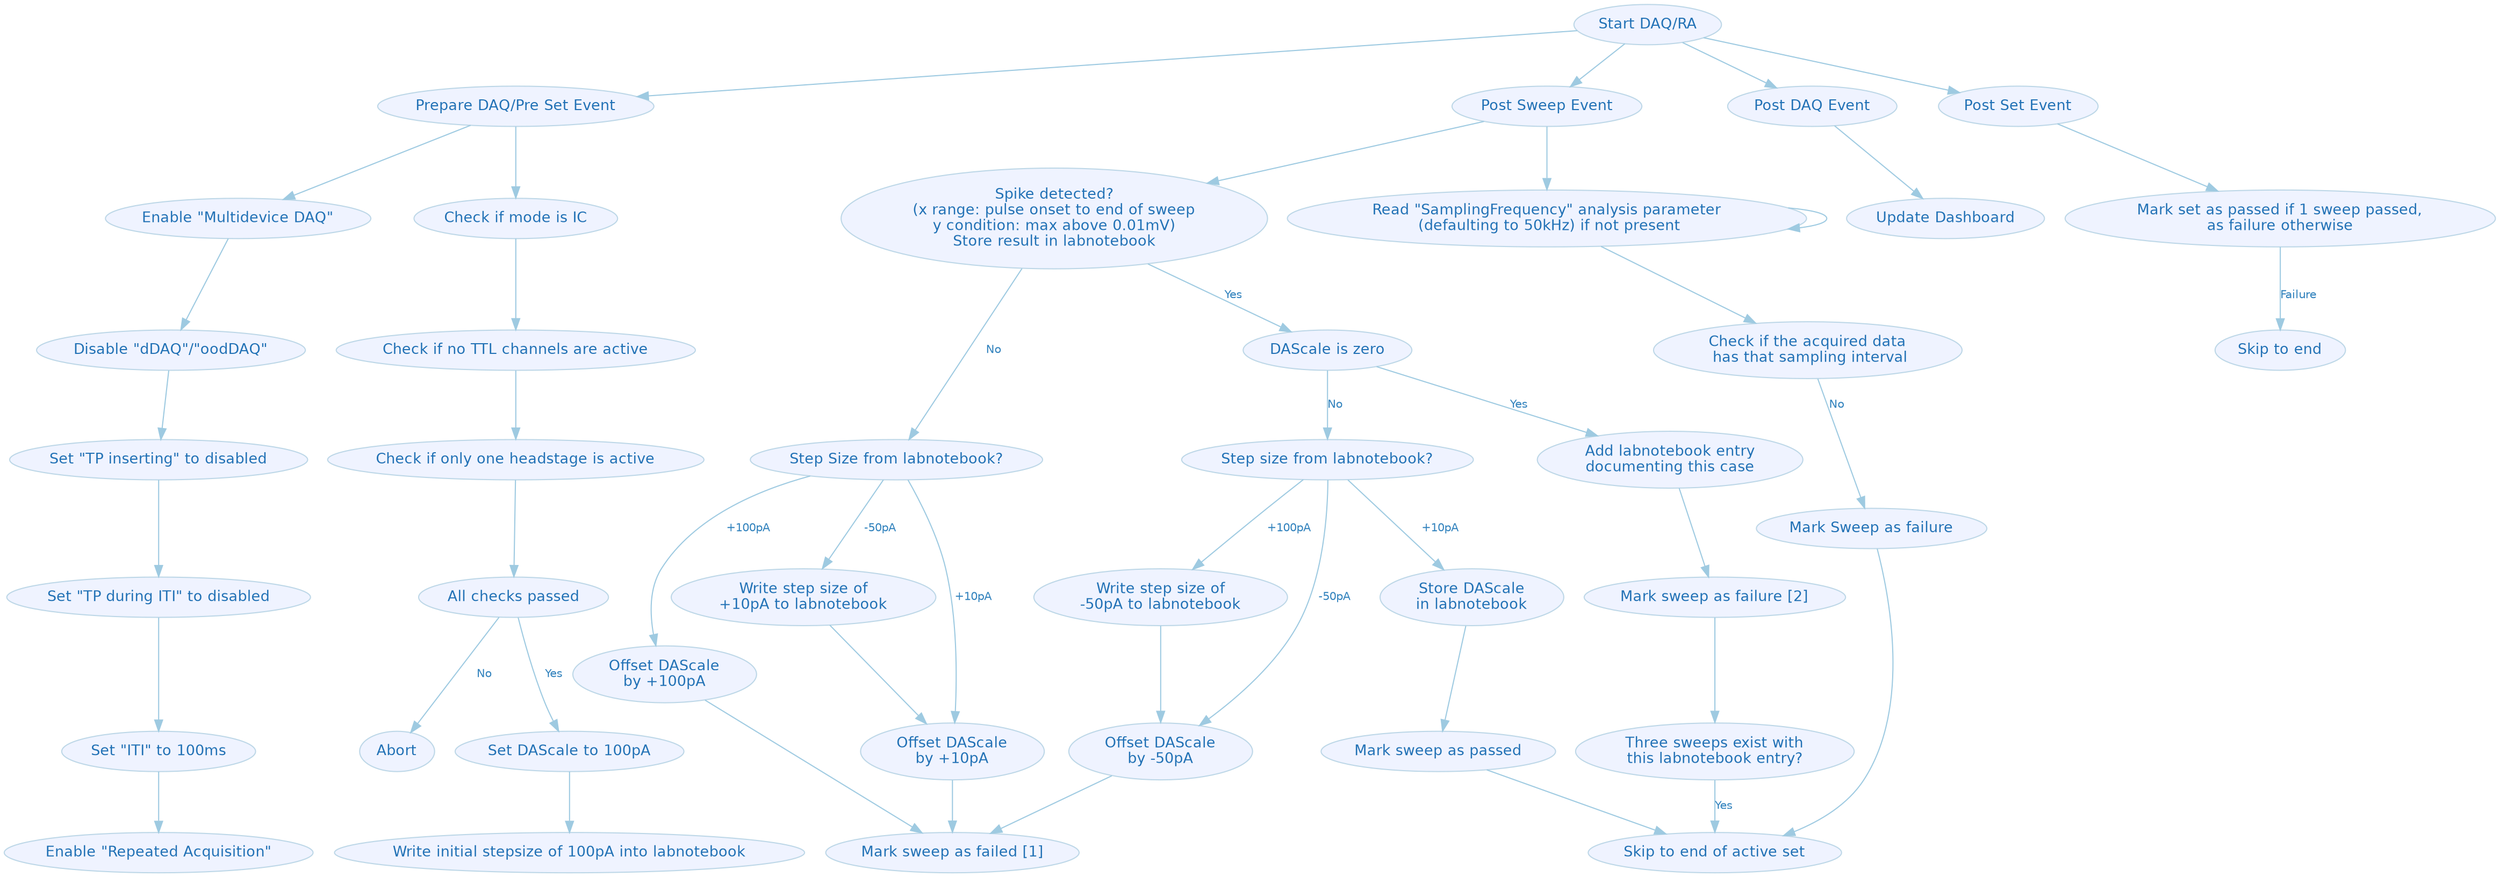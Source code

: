 digraph G {
	graph [center=true,
		color=white,
		compound=true,
		fontcolor=black,
		fontname=Helvetica,
		fontsize=14,
		penwidth=0.1,
		ratio="0,01"
	];
	node [color="#bdd7e7",
		fillcolor="#eff3ff",
		fontcolor="#2171b5",
		fontname=Helvetica,
		fontsize=13,
		label="\N",
		shape=ellipse,
		style=filled
	];
	edge [color="#9ecae1",
		fontcolor="#3182bd",
		fontname=Helvetica,
		fontsize=10,
		style=solid
	];
	"Start DAQ/RA" -> "Prepare DAQ/Pre Set Event";
	"Start DAQ/RA" -> "Post Sweep Event";
	"Start DAQ/RA" -> "Post DAQ Event";
	"Start DAQ/RA" -> "Post Set Event";
	"Prepare DAQ/Pre Set Event" -> "Enable \"Multidevice DAQ\"";
	"Prepare DAQ/Pre Set Event" -> "Check if mode is IC";
	"Post Sweep Event" -> "Spike detected?\n(x range: pulse onset to end of sweep\ny condition: max above 0.01mV)\nStore result in labnotebook";
	n37	 [label="Read \"SamplingFrequency\" analysis parameter\n (defaulting to 50kHz) if not present"];
	"Post Sweep Event" -> n37;
	"Post DAQ Event" -> "Update Dashboard";
	"Post Set Event" -> "Mark set as passed if 1 sweep passed,\nas failure otherwise";
	"Enable \"Multidevice DAQ\"" -> "Disable \"dDAQ\"/\"oodDAQ\"";
	"Check if mode is IC" -> "Check if no TTL channels are active";
	"Spike detected?\n(x range: pulse onset to end of sweep\ny condition: max above 0.01mV)\nStore result in labnotebook" -> "DAScale is zero"	 [label=Yes];
	"Spike detected?\n(x range: pulse onset to end of sweep\ny condition: max above 0.01mV)\nStore result in labnotebook" -> "Step Size from labnotebook?"	 [label=No];
	n37 -> n37;
	n38	 [label="Check if the acquired data\n has that sampling interval"];
	n37 -> n38;
	"Mark set as passed if 1 sweep passed,\nas failure otherwise" -> "Skip to end"	 [label=Failure];
	"Disable \"dDAQ\"/\"oodDAQ\"" -> "Set \"TP inserting\" to disabled";
	"Check if no TTL channels are active" -> "Check if only one headstage is active";
	"DAScale is zero" -> "Step size from labnotebook?"	 [label=No];
	"DAScale is zero" -> "Add labnotebook entry\ndocumenting this case"	 [label=Yes];
	"Step Size from labnotebook?" -> "Write step size of\n+10pA to labnotebook"	 [label="-50pA"];
	"Step Size from labnotebook?" -> "Offset DAScale\nby +10pA"	 [label="+10pA"];
	"Step Size from labnotebook?" -> "Offset DAScale\nby +100pA"	 [label="+100pA"];
	n39	 [label="Mark Sweep as failure"];
	n38 -> n39	 [label=No];
	"Set \"TP inserting\" to disabled" -> "Set \"TP during ITI\" to disabled";
	"Check if only one headstage is active" -> "All checks passed";
	"Step size from labnotebook?" -> "Store DAScale\nin labnotebook"	 [label="+10pA"];
	"Step size from labnotebook?" -> "Offset DAScale\nby -50pA"	 [label="-50pA"];
	"Step size from labnotebook?" -> "Write step size of\n-50pA to labnotebook"	 [label="+100pA"];
	"Add labnotebook entry\ndocumenting this case" -> "Mark sweep as failure [2]";
	"Write step size of\n+10pA to labnotebook" -> "Offset DAScale\nby +10pA";
	"Offset DAScale\nby +10pA" -> "Mark sweep as failed [1]";
	"Offset DAScale\nby +100pA" -> "Mark sweep as failed [1]";
	n39 -> "Skip to end of active set";
	"Set \"TP during ITI\" to disabled" -> "Set \"ITI\" to 100ms";
	"All checks passed" -> "Set DAScale to 100pA"	 [label=Yes];
	"All checks passed" -> Abort	 [label=No];
	"Store DAScale\nin labnotebook" -> "Mark sweep as passed";
	"Offset DAScale\nby -50pA" -> "Mark sweep as failed [1]";
	"Write step size of\n-50pA to labnotebook" -> "Offset DAScale\nby -50pA";
	"Mark sweep as failure [2]" -> "Three sweeps exist with\nthis labnotebook entry?";
	"Set \"ITI\" to 100ms" -> "Enable \"Repeated Acquisition\"";
	"Set DAScale to 100pA" -> "Write initial stepsize of 100pA into labnotebook";
	"Mark sweep as passed" -> "Skip to end of active set";
	"Three sweeps exist with\nthis labnotebook entry?" -> "Skip to end of active set"	 [label=Yes];
}

